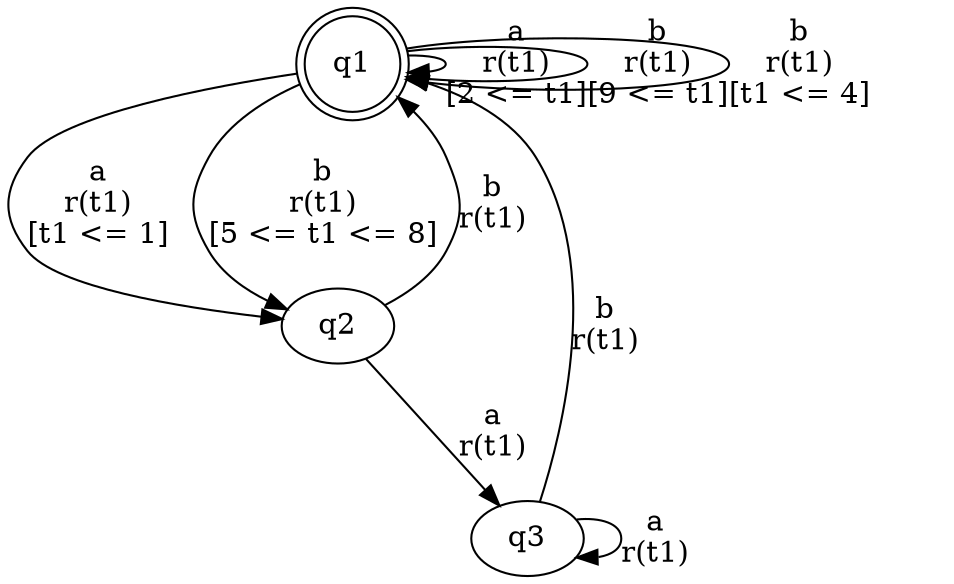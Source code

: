 digraph "tests_1/test5/solution203/solution" {
	q1[label=q1 shape=doublecircle]
	q2[label=q2]
	q3[label=q3]
	q1 -> q2[label="a\nr(t1)\n[t1 <= 1]"]
	q2 -> q3[label="a\nr(t1)\n"]
	q3 -> q1[label="b\nr(t1)\n"]
	q3 -> q3[label="a\nr(t1)\n"]
	q2 -> q1[label="b\nr(t1)\n"]
	q1 -> q1[label="a\nr(t1)\n[2 <= t1]"]
	q1 -> q1[label="b\nr(t1)\n[9 <= t1]"]
	q1 -> q2[label="b\nr(t1)\n[5 <= t1 <= 8]"]
	q1 -> q1[label="b\nr(t1)\n[t1 <= 4]"]
}

